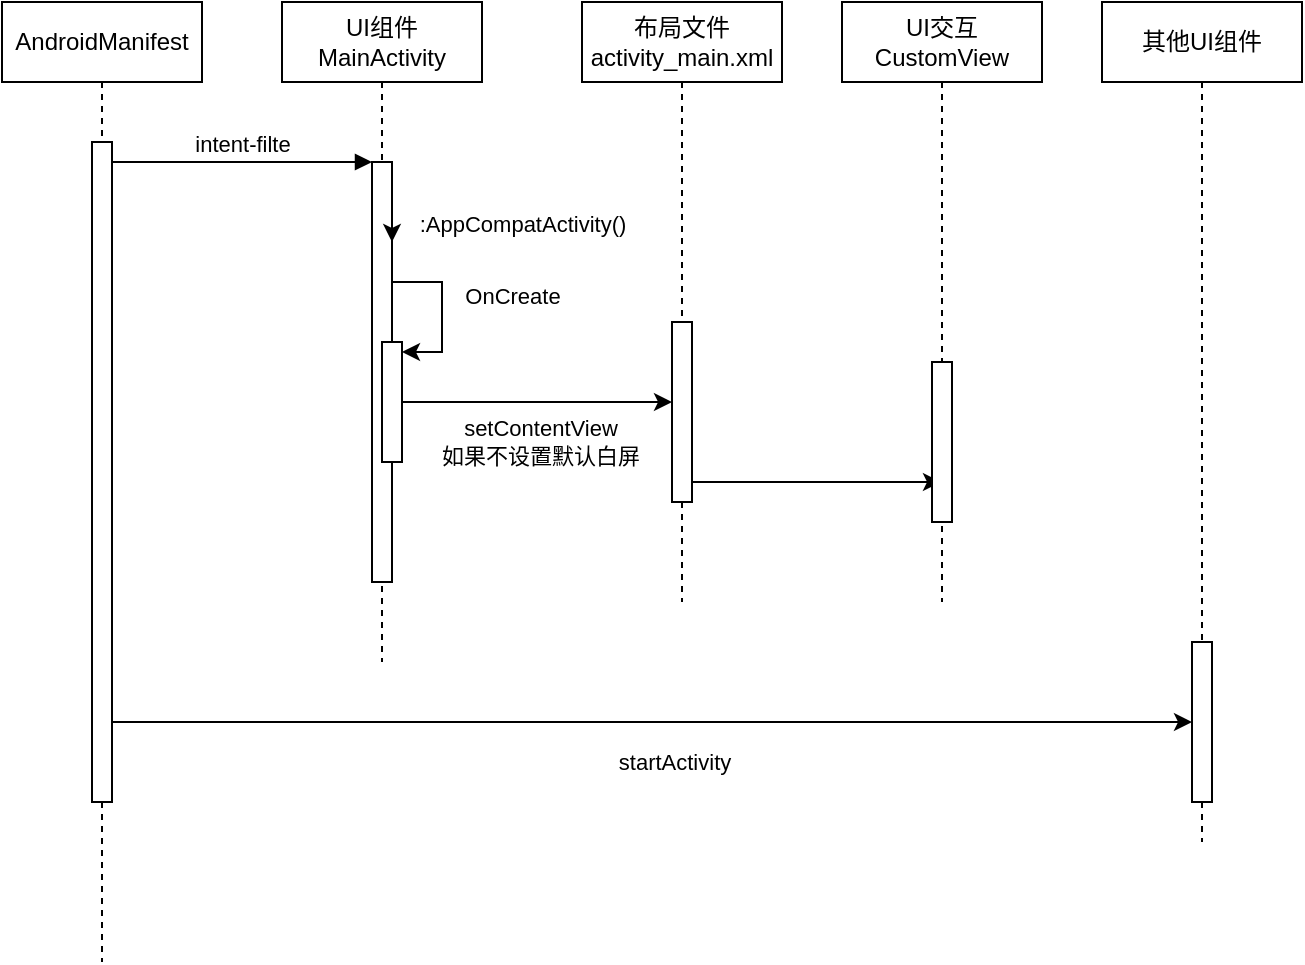 <mxfile version="26.0.4">
  <diagram name="Page-1" id="2YBvvXClWsGukQMizWep">
    <mxGraphModel dx="633" dy="600" grid="1" gridSize="10" guides="1" tooltips="1" connect="1" arrows="1" fold="1" page="1" pageScale="1" pageWidth="850" pageHeight="1100" math="0" shadow="0">
      <root>
        <mxCell id="0" />
        <mxCell id="1" parent="0" />
        <mxCell id="aM9ryv3xv72pqoxQDRHE-1" value="AndroidManifest" style="shape=umlLifeline;perimeter=lifelinePerimeter;whiteSpace=wrap;html=1;container=0;dropTarget=0;collapsible=0;recursiveResize=0;outlineConnect=0;portConstraint=eastwest;newEdgeStyle={&quot;edgeStyle&quot;:&quot;elbowEdgeStyle&quot;,&quot;elbow&quot;:&quot;vertical&quot;,&quot;curved&quot;:0,&quot;rounded&quot;:0};" parent="1" vertex="1">
          <mxGeometry x="40" y="40" width="100" height="480" as="geometry" />
        </mxCell>
        <mxCell id="aM9ryv3xv72pqoxQDRHE-2" value="" style="html=1;points=[];perimeter=orthogonalPerimeter;outlineConnect=0;targetShapes=umlLifeline;portConstraint=eastwest;newEdgeStyle={&quot;edgeStyle&quot;:&quot;elbowEdgeStyle&quot;,&quot;elbow&quot;:&quot;vertical&quot;,&quot;curved&quot;:0,&quot;rounded&quot;:0};" parent="aM9ryv3xv72pqoxQDRHE-1" vertex="1">
          <mxGeometry x="45" y="70" width="10" height="330" as="geometry" />
        </mxCell>
        <mxCell id="aM9ryv3xv72pqoxQDRHE-5" value="UI组件&lt;div&gt;MainActivity&lt;/div&gt;" style="shape=umlLifeline;perimeter=lifelinePerimeter;whiteSpace=wrap;html=1;container=0;dropTarget=0;collapsible=0;recursiveResize=0;outlineConnect=0;portConstraint=eastwest;newEdgeStyle={&quot;edgeStyle&quot;:&quot;elbowEdgeStyle&quot;,&quot;elbow&quot;:&quot;vertical&quot;,&quot;curved&quot;:0,&quot;rounded&quot;:0};" parent="1" vertex="1">
          <mxGeometry x="180" y="40" width="100" height="330" as="geometry" />
        </mxCell>
        <mxCell id="aM9ryv3xv72pqoxQDRHE-6" value="" style="html=1;points=[];perimeter=orthogonalPerimeter;outlineConnect=0;targetShapes=umlLifeline;portConstraint=eastwest;newEdgeStyle={&quot;edgeStyle&quot;:&quot;elbowEdgeStyle&quot;,&quot;elbow&quot;:&quot;vertical&quot;,&quot;curved&quot;:0,&quot;rounded&quot;:0};" parent="aM9ryv3xv72pqoxQDRHE-5" vertex="1">
          <mxGeometry x="45" y="80" width="10" height="210" as="geometry" />
        </mxCell>
        <mxCell id="KMCO-ooCl1VtuAHiM1PG-2" style="edgeStyle=elbowEdgeStyle;rounded=0;orthogonalLoop=1;jettySize=auto;html=1;elbow=vertical;curved=0;" edge="1" parent="aM9ryv3xv72pqoxQDRHE-5">
          <mxGeometry relative="1" as="geometry">
            <mxPoint x="55" y="100" as="sourcePoint" />
            <mxPoint x="55" y="120" as="targetPoint" />
          </mxGeometry>
        </mxCell>
        <mxCell id="KMCO-ooCl1VtuAHiM1PG-3" value=":AppCompatActivity()" style="edgeLabel;html=1;align=center;verticalAlign=middle;resizable=0;points=[];" vertex="1" connectable="0" parent="KMCO-ooCl1VtuAHiM1PG-2">
          <mxGeometry x="-0.028" y="-1" relative="1" as="geometry">
            <mxPoint x="66" y="1" as="offset" />
          </mxGeometry>
        </mxCell>
        <mxCell id="KMCO-ooCl1VtuAHiM1PG-7" value="" style="edgeStyle=elbowEdgeStyle;rounded=0;orthogonalLoop=1;jettySize=auto;html=1;elbow=horizontal;curved=0;entryX=1;entryY=0;entryDx=0;entryDy=5;entryPerimeter=0;" edge="1" parent="aM9ryv3xv72pqoxQDRHE-5" target="KMCO-ooCl1VtuAHiM1PG-26">
          <mxGeometry y="45" relative="1" as="geometry">
            <mxPoint x="55" y="140" as="sourcePoint" />
            <mxPoint x="55" y="160" as="targetPoint" />
            <Array as="points">
              <mxPoint x="80" y="150" />
            </Array>
            <mxPoint as="offset" />
          </mxGeometry>
        </mxCell>
        <mxCell id="KMCO-ooCl1VtuAHiM1PG-8" value="OnCreate" style="edgeLabel;html=1;align=center;verticalAlign=middle;resizable=0;points=[];" vertex="1" connectable="0" parent="KMCO-ooCl1VtuAHiM1PG-7">
          <mxGeometry x="-0.28" relative="1" as="geometry">
            <mxPoint x="35" y="3" as="offset" />
          </mxGeometry>
        </mxCell>
        <mxCell id="KMCO-ooCl1VtuAHiM1PG-26" value="" style="html=1;points=[[0,0,0,0,5],[0,1,0,0,-5],[1,0,0,0,5],[1,1,0,0,-5]];perimeter=orthogonalPerimeter;outlineConnect=0;targetShapes=umlLifeline;portConstraint=eastwest;newEdgeStyle={&quot;curved&quot;:0,&quot;rounded&quot;:0};" vertex="1" parent="aM9ryv3xv72pqoxQDRHE-5">
          <mxGeometry x="50" y="170" width="10" height="60" as="geometry" />
        </mxCell>
        <mxCell id="aM9ryv3xv72pqoxQDRHE-7" value="intent-filte" style="html=1;verticalAlign=bottom;endArrow=block;edgeStyle=elbowEdgeStyle;elbow=horizontal;curved=0;rounded=0;" parent="1" source="aM9ryv3xv72pqoxQDRHE-2" target="aM9ryv3xv72pqoxQDRHE-6" edge="1">
          <mxGeometry x="0.002" relative="1" as="geometry">
            <mxPoint x="195" y="130" as="sourcePoint" />
            <Array as="points">
              <mxPoint x="180" y="120" />
            </Array>
            <mxPoint as="offset" />
          </mxGeometry>
        </mxCell>
        <mxCell id="KMCO-ooCl1VtuAHiM1PG-13" style="edgeStyle=orthogonalEdgeStyle;rounded=0;orthogonalLoop=1;jettySize=auto;html=1;curved=0;" edge="1" parent="1" source="KMCO-ooCl1VtuAHiM1PG-19" target="KMCO-ooCl1VtuAHiM1PG-12">
          <mxGeometry relative="1" as="geometry">
            <mxPoint x="460" y="270" as="sourcePoint" />
            <mxPoint x="549.5" y="260" as="targetPoint" />
            <Array as="points">
              <mxPoint x="430" y="280" />
              <mxPoint x="430" y="280" />
            </Array>
          </mxGeometry>
        </mxCell>
        <mxCell id="KMCO-ooCl1VtuAHiM1PG-9" value="布局文件&lt;div&gt;activity_main.xml&lt;/div&gt;" style="shape=umlLifeline;whiteSpace=wrap;html=1;container=1;dropTarget=0;collapsible=0;recursiveResize=0;outlineConnect=0;portConstraint=eastwest;newEdgeStyle={&quot;curved&quot;:0,&quot;rounded&quot;:0};points=[[0,0,0,0,5],[0,1,0,0,-5],[1,0,0,0,5],[1,1,0,0,-5]];perimeter=rectanglePerimeter;targetShapes=umlLifeline;participant=label;" vertex="1" parent="1">
          <mxGeometry x="330" y="40" width="100" height="300" as="geometry" />
        </mxCell>
        <mxCell id="KMCO-ooCl1VtuAHiM1PG-19" value="" style="html=1;points=[[0,0,0,0,5],[0,1,0,0,-5],[1,0,0,0,5],[1,1,0,0,-5]];perimeter=orthogonalPerimeter;outlineConnect=0;targetShapes=umlLifeline;portConstraint=eastwest;newEdgeStyle={&quot;curved&quot;:0,&quot;rounded&quot;:0};" vertex="1" parent="KMCO-ooCl1VtuAHiM1PG-9">
          <mxGeometry x="45" y="160" width="10" height="90" as="geometry" />
        </mxCell>
        <mxCell id="KMCO-ooCl1VtuAHiM1PG-10" style="edgeStyle=elbowEdgeStyle;rounded=0;orthogonalLoop=1;jettySize=auto;html=1;elbow=horizontal;curved=0;" edge="1" parent="1" source="KMCO-ooCl1VtuAHiM1PG-26" target="KMCO-ooCl1VtuAHiM1PG-19">
          <mxGeometry relative="1" as="geometry">
            <mxPoint x="270" y="240" as="sourcePoint" />
            <mxPoint x="405" y="250" as="targetPoint" />
            <Array as="points">
              <mxPoint x="340" y="240" />
            </Array>
          </mxGeometry>
        </mxCell>
        <mxCell id="KMCO-ooCl1VtuAHiM1PG-11" value="setContentView&lt;div&gt;如果不设置默认白屏&lt;/div&gt;" style="edgeLabel;html=1;align=center;verticalAlign=middle;resizable=0;points=[];" vertex="1" connectable="0" parent="KMCO-ooCl1VtuAHiM1PG-10">
          <mxGeometry x="-0.176" y="-1" relative="1" as="geometry">
            <mxPoint x="13" y="19" as="offset" />
          </mxGeometry>
        </mxCell>
        <mxCell id="KMCO-ooCl1VtuAHiM1PG-12" value="UI交互&lt;br&gt;CustomView" style="shape=umlLifeline;perimeter=lifelinePerimeter;whiteSpace=wrap;html=1;container=1;dropTarget=0;collapsible=0;recursiveResize=0;outlineConnect=0;portConstraint=eastwest;newEdgeStyle={&quot;curved&quot;:0,&quot;rounded&quot;:0};" vertex="1" parent="1">
          <mxGeometry x="460" y="40" width="100" height="300" as="geometry" />
        </mxCell>
        <mxCell id="KMCO-ooCl1VtuAHiM1PG-20" value="" style="html=1;points=[[0,0,0,0,5],[0,1,0,0,-5],[1,0,0,0,5],[1,1,0,0,-5]];perimeter=orthogonalPerimeter;outlineConnect=0;targetShapes=umlLifeline;portConstraint=eastwest;newEdgeStyle={&quot;curved&quot;:0,&quot;rounded&quot;:0};" vertex="1" parent="KMCO-ooCl1VtuAHiM1PG-12">
          <mxGeometry x="45" y="180" width="10" height="80" as="geometry" />
        </mxCell>
        <mxCell id="KMCO-ooCl1VtuAHiM1PG-21" value="其他UI组件" style="shape=umlLifeline;perimeter=lifelinePerimeter;whiteSpace=wrap;html=1;container=1;dropTarget=0;collapsible=0;recursiveResize=0;outlineConnect=0;portConstraint=eastwest;newEdgeStyle={&quot;curved&quot;:0,&quot;rounded&quot;:0};" vertex="1" parent="1">
          <mxGeometry x="590" y="40" width="100" height="420" as="geometry" />
        </mxCell>
        <mxCell id="KMCO-ooCl1VtuAHiM1PG-23" value="" style="html=1;points=[[0,0,0,0,5],[0,1,0,0,-5],[1,0,0,0,5],[1,1,0,0,-5]];perimeter=orthogonalPerimeter;outlineConnect=0;targetShapes=umlLifeline;portConstraint=eastwest;newEdgeStyle={&quot;curved&quot;:0,&quot;rounded&quot;:0};" vertex="1" parent="KMCO-ooCl1VtuAHiM1PG-21">
          <mxGeometry x="45" y="320" width="10" height="80" as="geometry" />
        </mxCell>
        <mxCell id="KMCO-ooCl1VtuAHiM1PG-24" style="edgeStyle=elbowEdgeStyle;rounded=0;orthogonalLoop=1;jettySize=auto;html=1;elbow=vertical;curved=0;" edge="1" parent="1" source="aM9ryv3xv72pqoxQDRHE-2" target="KMCO-ooCl1VtuAHiM1PG-23">
          <mxGeometry relative="1" as="geometry" />
        </mxCell>
        <mxCell id="KMCO-ooCl1VtuAHiM1PG-25" value="startActivity" style="edgeLabel;html=1;align=center;verticalAlign=middle;resizable=0;points=[];" vertex="1" connectable="0" parent="KMCO-ooCl1VtuAHiM1PG-24">
          <mxGeometry x="-0.073" y="-4" relative="1" as="geometry">
            <mxPoint x="30" y="16" as="offset" />
          </mxGeometry>
        </mxCell>
      </root>
    </mxGraphModel>
  </diagram>
</mxfile>

